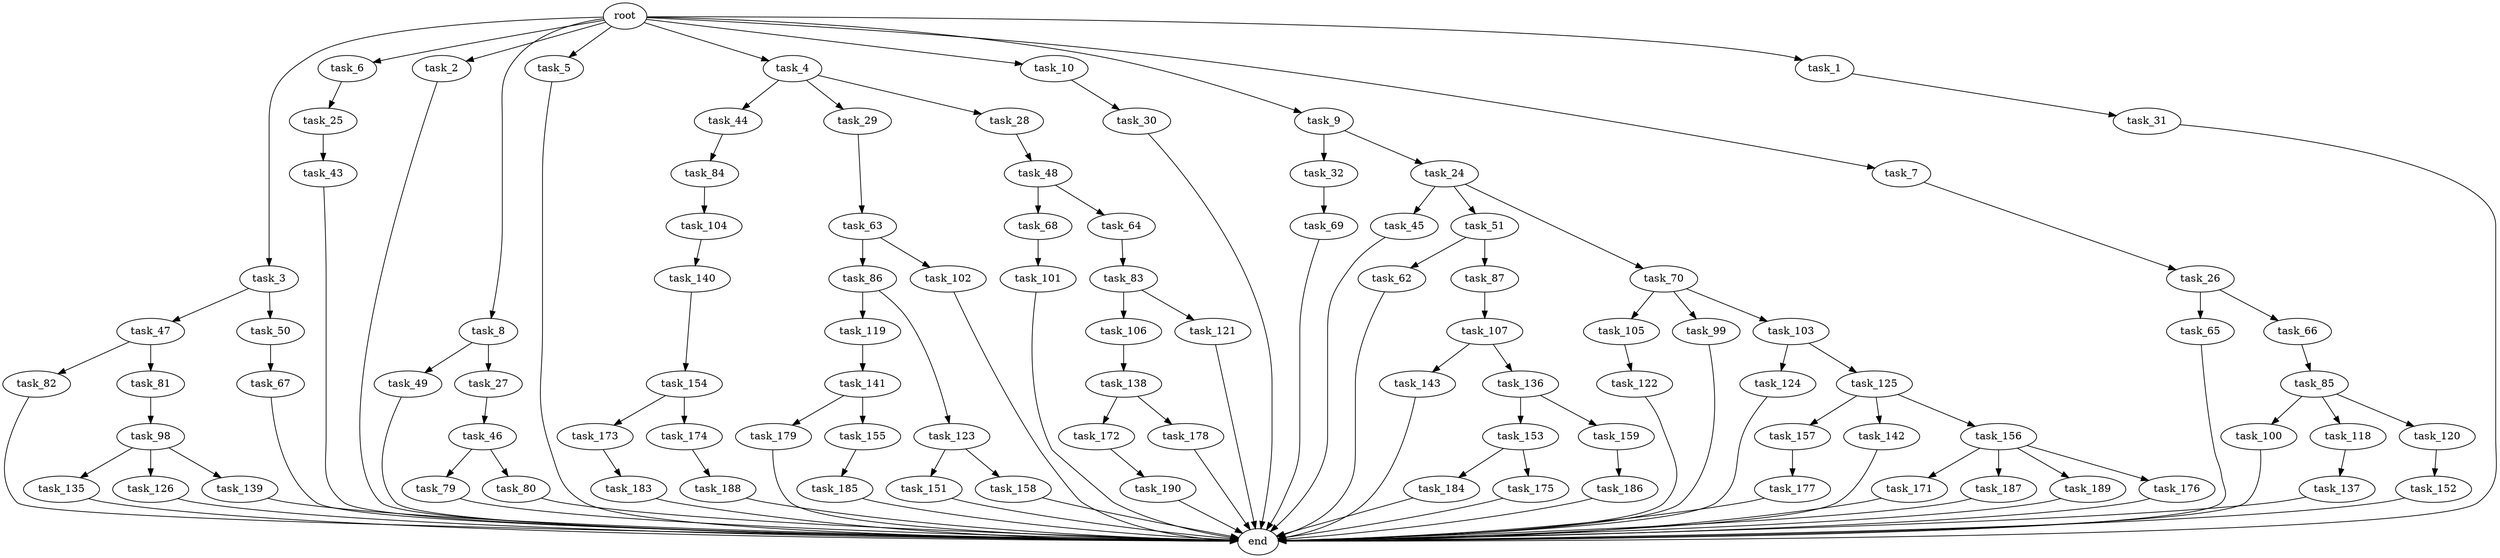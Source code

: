 digraph G {
  task_173 [size="42090679500.800003"];
  task_65 [size="69578470195.199997"];
  task_45 [size="21474836480.000000"];
  task_151 [size="69578470195.199997"];
  task_100 [size="21474836480.000000"];
  task_153 [size="13743895347.200001"];
  task_47 [size="21474836480.000000"];
  task_3 [size="102.400000"];
  task_6 [size="102.400000"];
  task_171 [size="85899345920.000000"];
  task_141 [size="3435973836.800000"];
  task_2 [size="102.400000"];
  task_8 [size="102.400000"];
  task_44 [size="3435973836.800000"];
  task_172 [size="42090679500.800003"];
  task_69 [size="85899345920.000000"];
  task_84 [size="42090679500.800003"];
  task_49 [size="21474836480.000000"];
  task_184 [size="30923764531.200001"];
  task_187 [size="85899345920.000000"];
  task_86 [size="42090679500.800003"];
  task_43 [size="85899345920.000000"];
  task_118 [size="21474836480.000000"];
  task_189 [size="85899345920.000000"];
  task_138 [size="69578470195.199997"];
  task_106 [size="7730941132.800000"];
  task_183 [size="3435973836.800000"];
  task_105 [size="13743895347.200001"];
  task_135 [size="54975581388.800003"];
  task_5 [size="102.400000"];
  task_48 [size="3435973836.800000"];
  task_4 [size="102.400000"];
  task_157 [size="85899345920.000000"];
  task_79 [size="7730941132.800000"];
  task_99 [size="13743895347.200001"];
  task_120 [size="21474836480.000000"];
  task_177 [size="54975581388.800003"];
  task_82 [size="85899345920.000000"];
  task_50 [size="21474836480.000000"];
  task_10 [size="102.400000"];
  task_83 [size="69578470195.199997"];
  task_103 [size="13743895347.200001"];
  task_98 [size="42090679500.800003"];
  task_62 [size="69578470195.199997"];
  task_9 [size="102.400000"];
  task_46 [size="42090679500.800003"];
  task_175 [size="30923764531.200001"];
  task_124 [size="54975581388.800003"];
  task_121 [size="7730941132.800000"];
  task_186 [size="85899345920.000000"];
  task_107 [size="7730941132.800000"];
  task_25 [size="30923764531.200001"];
  task_126 [size="54975581388.800003"];
  task_27 [size="21474836480.000000"];
  task_179 [size="13743895347.200001"];
  end [size="0.000000"];
  task_143 [size="21474836480.000000"];
  task_80 [size="7730941132.800000"];
  task_51 [size="21474836480.000000"];
  task_66 [size="69578470195.199997"];
  task_142 [size="85899345920.000000"];
  root [size="0.000000"];
  task_136 [size="21474836480.000000"];
  task_32 [size="54975581388.800003"];
  task_152 [size="13743895347.200001"];
  task_30 [size="13743895347.200001"];
  task_188 [size="30923764531.200001"];
  task_81 [size="85899345920.000000"];
  task_24 [size="54975581388.800003"];
  task_26 [size="21474836480.000000"];
  task_154 [size="30923764531.200001"];
  task_140 [size="54975581388.800003"];
  task_87 [size="69578470195.199997"];
  task_70 [size="21474836480.000000"];
  task_29 [size="3435973836.800000"];
  task_31 [size="30923764531.200001"];
  task_85 [size="3435973836.800000"];
  task_122 [size="3435973836.800000"];
  task_119 [size="69578470195.199997"];
  task_63 [size="21474836480.000000"];
  task_101 [size="7730941132.800000"];
  task_28 [size="3435973836.800000"];
  task_67 [size="85899345920.000000"];
  task_178 [size="42090679500.800003"];
  task_159 [size="13743895347.200001"];
  task_125 [size="54975581388.800003"];
  task_102 [size="42090679500.800003"];
  task_155 [size="13743895347.200001"];
  task_158 [size="69578470195.199997"];
  task_137 [size="3435973836.800000"];
  task_7 [size="102.400000"];
  task_139 [size="54975581388.800003"];
  task_190 [size="3435973836.800000"];
  task_156 [size="85899345920.000000"];
  task_1 [size="102.400000"];
  task_185 [size="30923764531.200001"];
  task_68 [size="7730941132.800000"];
  task_104 [size="7730941132.800000"];
  task_176 [size="85899345920.000000"];
  task_174 [size="42090679500.800003"];
  task_64 [size="7730941132.800000"];
  task_123 [size="69578470195.199997"];

  task_173 -> task_183 [size="33554432.000000"];
  task_65 -> end [size="1.000000"];
  task_45 -> end [size="1.000000"];
  task_151 -> end [size="1.000000"];
  task_100 -> end [size="1.000000"];
  task_153 -> task_184 [size="301989888.000000"];
  task_153 -> task_175 [size="301989888.000000"];
  task_47 -> task_82 [size="838860800.000000"];
  task_47 -> task_81 [size="838860800.000000"];
  task_3 -> task_47 [size="209715200.000000"];
  task_3 -> task_50 [size="209715200.000000"];
  task_6 -> task_25 [size="301989888.000000"];
  task_171 -> end [size="1.000000"];
  task_141 -> task_179 [size="134217728.000000"];
  task_141 -> task_155 [size="134217728.000000"];
  task_2 -> end [size="1.000000"];
  task_8 -> task_27 [size="209715200.000000"];
  task_8 -> task_49 [size="209715200.000000"];
  task_44 -> task_84 [size="411041792.000000"];
  task_172 -> task_190 [size="33554432.000000"];
  task_69 -> end [size="1.000000"];
  task_84 -> task_104 [size="75497472.000000"];
  task_49 -> end [size="1.000000"];
  task_184 -> end [size="1.000000"];
  task_187 -> end [size="1.000000"];
  task_86 -> task_119 [size="679477248.000000"];
  task_86 -> task_123 [size="679477248.000000"];
  task_43 -> end [size="1.000000"];
  task_118 -> task_137 [size="33554432.000000"];
  task_189 -> end [size="1.000000"];
  task_138 -> task_172 [size="411041792.000000"];
  task_138 -> task_178 [size="411041792.000000"];
  task_106 -> task_138 [size="679477248.000000"];
  task_183 -> end [size="1.000000"];
  task_105 -> task_122 [size="33554432.000000"];
  task_135 -> end [size="1.000000"];
  task_5 -> end [size="1.000000"];
  task_48 -> task_64 [size="75497472.000000"];
  task_48 -> task_68 [size="75497472.000000"];
  task_4 -> task_29 [size="33554432.000000"];
  task_4 -> task_28 [size="33554432.000000"];
  task_4 -> task_44 [size="33554432.000000"];
  task_157 -> task_177 [size="536870912.000000"];
  task_79 -> end [size="1.000000"];
  task_99 -> end [size="1.000000"];
  task_120 -> task_152 [size="134217728.000000"];
  task_177 -> end [size="1.000000"];
  task_82 -> end [size="1.000000"];
  task_50 -> task_67 [size="838860800.000000"];
  task_10 -> task_30 [size="134217728.000000"];
  task_83 -> task_106 [size="75497472.000000"];
  task_83 -> task_121 [size="75497472.000000"];
  task_103 -> task_124 [size="536870912.000000"];
  task_103 -> task_125 [size="536870912.000000"];
  task_98 -> task_139 [size="536870912.000000"];
  task_98 -> task_126 [size="536870912.000000"];
  task_98 -> task_135 [size="536870912.000000"];
  task_62 -> end [size="1.000000"];
  task_9 -> task_24 [size="536870912.000000"];
  task_9 -> task_32 [size="536870912.000000"];
  task_46 -> task_80 [size="75497472.000000"];
  task_46 -> task_79 [size="75497472.000000"];
  task_175 -> end [size="1.000000"];
  task_124 -> end [size="1.000000"];
  task_121 -> end [size="1.000000"];
  task_186 -> end [size="1.000000"];
  task_107 -> task_136 [size="209715200.000000"];
  task_107 -> task_143 [size="209715200.000000"];
  task_25 -> task_43 [size="838860800.000000"];
  task_126 -> end [size="1.000000"];
  task_27 -> task_46 [size="411041792.000000"];
  task_179 -> end [size="1.000000"];
  task_143 -> end [size="1.000000"];
  task_80 -> end [size="1.000000"];
  task_51 -> task_62 [size="679477248.000000"];
  task_51 -> task_87 [size="679477248.000000"];
  task_66 -> task_85 [size="33554432.000000"];
  task_142 -> end [size="1.000000"];
  root -> task_8 [size="1.000000"];
  root -> task_9 [size="1.000000"];
  root -> task_3 [size="1.000000"];
  root -> task_7 [size="1.000000"];
  root -> task_6 [size="1.000000"];
  root -> task_1 [size="1.000000"];
  root -> task_10 [size="1.000000"];
  root -> task_5 [size="1.000000"];
  root -> task_2 [size="1.000000"];
  root -> task_4 [size="1.000000"];
  task_136 -> task_159 [size="134217728.000000"];
  task_136 -> task_153 [size="134217728.000000"];
  task_32 -> task_69 [size="838860800.000000"];
  task_152 -> end [size="1.000000"];
  task_30 -> end [size="1.000000"];
  task_188 -> end [size="1.000000"];
  task_81 -> task_98 [size="411041792.000000"];
  task_24 -> task_45 [size="209715200.000000"];
  task_24 -> task_51 [size="209715200.000000"];
  task_24 -> task_70 [size="209715200.000000"];
  task_26 -> task_65 [size="679477248.000000"];
  task_26 -> task_66 [size="679477248.000000"];
  task_154 -> task_173 [size="411041792.000000"];
  task_154 -> task_174 [size="411041792.000000"];
  task_140 -> task_154 [size="301989888.000000"];
  task_87 -> task_107 [size="75497472.000000"];
  task_70 -> task_99 [size="134217728.000000"];
  task_70 -> task_103 [size="134217728.000000"];
  task_70 -> task_105 [size="134217728.000000"];
  task_29 -> task_63 [size="209715200.000000"];
  task_31 -> end [size="1.000000"];
  task_85 -> task_120 [size="209715200.000000"];
  task_85 -> task_100 [size="209715200.000000"];
  task_85 -> task_118 [size="209715200.000000"];
  task_122 -> end [size="1.000000"];
  task_119 -> task_141 [size="33554432.000000"];
  task_63 -> task_102 [size="411041792.000000"];
  task_63 -> task_86 [size="411041792.000000"];
  task_101 -> end [size="1.000000"];
  task_28 -> task_48 [size="33554432.000000"];
  task_67 -> end [size="1.000000"];
  task_178 -> end [size="1.000000"];
  task_159 -> task_186 [size="838860800.000000"];
  task_125 -> task_157 [size="838860800.000000"];
  task_125 -> task_156 [size="838860800.000000"];
  task_125 -> task_142 [size="838860800.000000"];
  task_102 -> end [size="1.000000"];
  task_155 -> task_185 [size="301989888.000000"];
  task_158 -> end [size="1.000000"];
  task_137 -> end [size="1.000000"];
  task_7 -> task_26 [size="209715200.000000"];
  task_139 -> end [size="1.000000"];
  task_190 -> end [size="1.000000"];
  task_156 -> task_176 [size="838860800.000000"];
  task_156 -> task_187 [size="838860800.000000"];
  task_156 -> task_189 [size="838860800.000000"];
  task_156 -> task_171 [size="838860800.000000"];
  task_1 -> task_31 [size="301989888.000000"];
  task_185 -> end [size="1.000000"];
  task_68 -> task_101 [size="75497472.000000"];
  task_104 -> task_140 [size="536870912.000000"];
  task_176 -> end [size="1.000000"];
  task_174 -> task_188 [size="301989888.000000"];
  task_64 -> task_83 [size="679477248.000000"];
  task_123 -> task_151 [size="679477248.000000"];
  task_123 -> task_158 [size="679477248.000000"];
}
